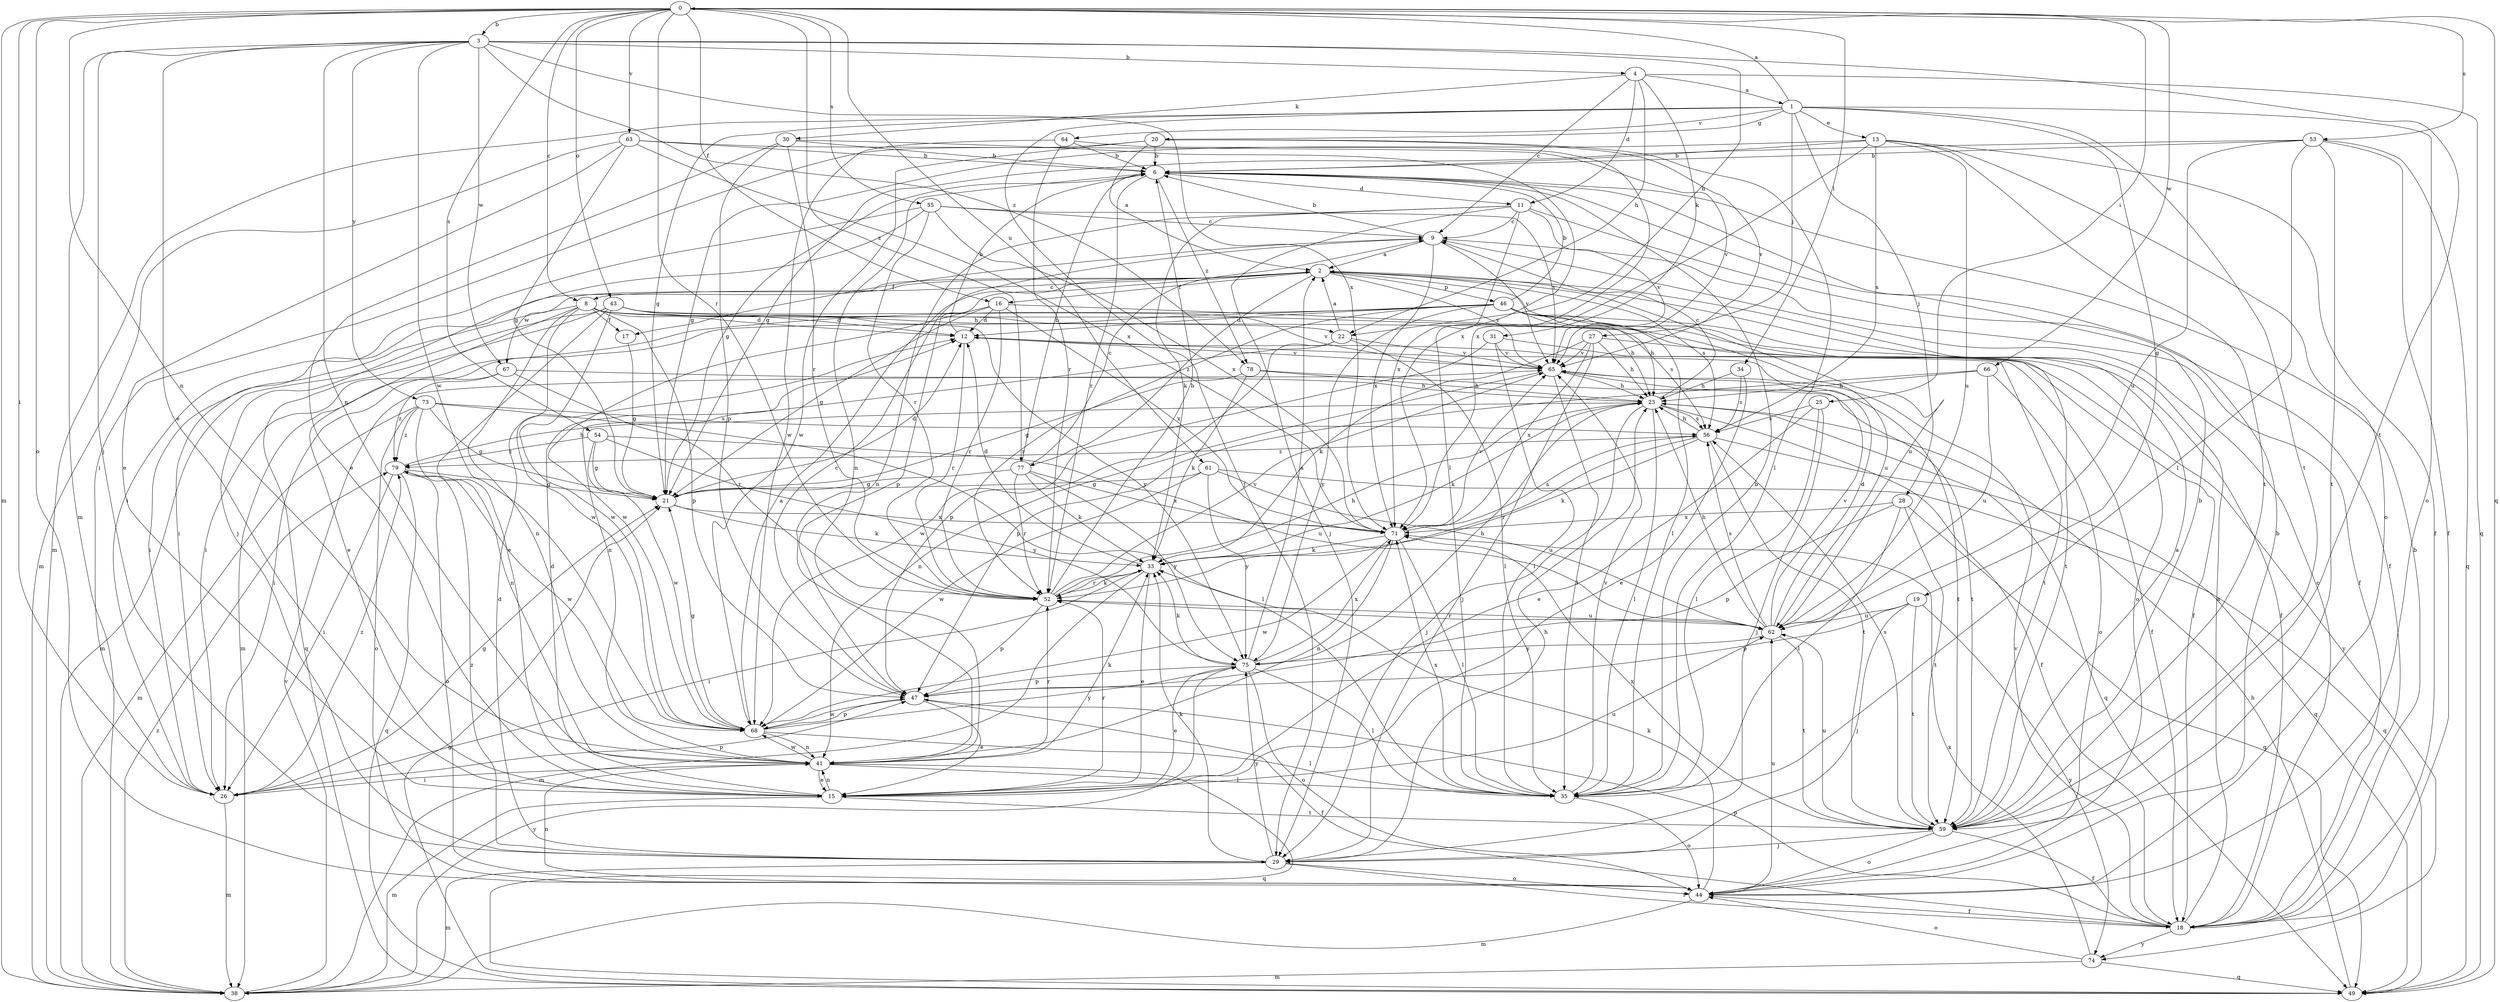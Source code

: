 strict digraph  {
0;
1;
2;
3;
4;
6;
8;
9;
11;
12;
13;
15;
16;
17;
18;
19;
20;
21;
22;
23;
25;
26;
27;
28;
29;
30;
31;
33;
34;
35;
38;
41;
43;
44;
46;
47;
49;
52;
53;
54;
55;
56;
59;
61;
62;
63;
64;
65;
66;
67;
68;
71;
73;
74;
75;
77;
78;
79;
0 -> 3  [label=b];
0 -> 8  [label=c];
0 -> 16  [label=f];
0 -> 25  [label=i];
0 -> 26  [label=i];
0 -> 34  [label=l];
0 -> 38  [label=m];
0 -> 41  [label=n];
0 -> 43  [label=o];
0 -> 44  [label=o];
0 -> 49  [label=q];
0 -> 52  [label=r];
0 -> 53  [label=s];
0 -> 54  [label=s];
0 -> 55  [label=s];
0 -> 61  [label=u];
0 -> 63  [label=v];
0 -> 66  [label=w];
0 -> 77  [label=z];
1 -> 0  [label=a];
1 -> 13  [label=e];
1 -> 19  [label=g];
1 -> 20  [label=g];
1 -> 21  [label=g];
1 -> 27  [label=j];
1 -> 28  [label=j];
1 -> 29  [label=j];
1 -> 38  [label=m];
1 -> 44  [label=o];
1 -> 59  [label=t];
1 -> 64  [label=v];
2 -> 8  [label=c];
2 -> 16  [label=f];
2 -> 26  [label=i];
2 -> 35  [label=l];
2 -> 46  [label=p];
2 -> 47  [label=p];
2 -> 56  [label=s];
2 -> 62  [label=u];
2 -> 65  [label=v];
2 -> 67  [label=w];
2 -> 77  [label=z];
3 -> 4  [label=b];
3 -> 15  [label=e];
3 -> 22  [label=h];
3 -> 29  [label=j];
3 -> 38  [label=m];
3 -> 41  [label=n];
3 -> 59  [label=t];
3 -> 67  [label=w];
3 -> 68  [label=w];
3 -> 71  [label=x];
3 -> 73  [label=y];
3 -> 78  [label=z];
4 -> 1  [label=a];
4 -> 9  [label=c];
4 -> 11  [label=d];
4 -> 22  [label=h];
4 -> 30  [label=k];
4 -> 31  [label=k];
4 -> 49  [label=q];
6 -> 11  [label=d];
6 -> 21  [label=g];
6 -> 41  [label=n];
6 -> 52  [label=r];
6 -> 78  [label=z];
8 -> 12  [label=d];
8 -> 15  [label=e];
8 -> 17  [label=f];
8 -> 22  [label=h];
8 -> 23  [label=h];
8 -> 26  [label=i];
8 -> 41  [label=n];
8 -> 47  [label=p];
8 -> 68  [label=w];
9 -> 2  [label=a];
9 -> 6  [label=b];
9 -> 17  [label=f];
9 -> 18  [label=f];
9 -> 65  [label=v];
9 -> 71  [label=x];
11 -> 9  [label=c];
11 -> 18  [label=f];
11 -> 29  [label=j];
11 -> 33  [label=k];
11 -> 41  [label=n];
11 -> 65  [label=v];
11 -> 71  [label=x];
12 -> 6  [label=b];
12 -> 52  [label=r];
12 -> 59  [label=t];
12 -> 65  [label=v];
13 -> 6  [label=b];
13 -> 18  [label=f];
13 -> 21  [label=g];
13 -> 44  [label=o];
13 -> 56  [label=s];
13 -> 59  [label=t];
13 -> 62  [label=u];
13 -> 71  [label=x];
15 -> 12  [label=d];
15 -> 38  [label=m];
15 -> 41  [label=n];
15 -> 52  [label=r];
15 -> 59  [label=t];
15 -> 62  [label=u];
16 -> 12  [label=d];
16 -> 18  [label=f];
16 -> 21  [label=g];
16 -> 52  [label=r];
16 -> 68  [label=w];
16 -> 71  [label=x];
17 -> 21  [label=g];
18 -> 2  [label=a];
18 -> 6  [label=b];
18 -> 9  [label=c];
18 -> 47  [label=p];
18 -> 65  [label=v];
18 -> 74  [label=y];
19 -> 29  [label=j];
19 -> 47  [label=p];
19 -> 59  [label=t];
19 -> 62  [label=u];
19 -> 74  [label=y];
20 -> 2  [label=a];
20 -> 6  [label=b];
20 -> 26  [label=i];
20 -> 35  [label=l];
20 -> 65  [label=v];
20 -> 68  [label=w];
21 -> 12  [label=d];
21 -> 33  [label=k];
21 -> 71  [label=x];
22 -> 2  [label=a];
22 -> 35  [label=l];
22 -> 41  [label=n];
22 -> 47  [label=p];
22 -> 65  [label=v];
23 -> 9  [label=c];
23 -> 18  [label=f];
23 -> 29  [label=j];
23 -> 33  [label=k];
23 -> 35  [label=l];
23 -> 49  [label=q];
23 -> 56  [label=s];
25 -> 15  [label=e];
25 -> 29  [label=j];
25 -> 35  [label=l];
25 -> 56  [label=s];
26 -> 21  [label=g];
26 -> 38  [label=m];
26 -> 47  [label=p];
26 -> 79  [label=z];
27 -> 23  [label=h];
27 -> 29  [label=j];
27 -> 33  [label=k];
27 -> 65  [label=v];
27 -> 71  [label=x];
27 -> 74  [label=y];
28 -> 35  [label=l];
28 -> 47  [label=p];
28 -> 49  [label=q];
28 -> 59  [label=t];
28 -> 71  [label=x];
29 -> 12  [label=d];
29 -> 18  [label=f];
29 -> 23  [label=h];
29 -> 33  [label=k];
29 -> 38  [label=m];
29 -> 44  [label=o];
29 -> 75  [label=y];
29 -> 79  [label=z];
30 -> 6  [label=b];
30 -> 15  [label=e];
30 -> 35  [label=l];
30 -> 47  [label=p];
30 -> 52  [label=r];
31 -> 18  [label=f];
31 -> 35  [label=l];
31 -> 65  [label=v];
31 -> 68  [label=w];
33 -> 12  [label=d];
33 -> 15  [label=e];
33 -> 26  [label=i];
33 -> 38  [label=m];
33 -> 52  [label=r];
34 -> 15  [label=e];
34 -> 23  [label=h];
34 -> 56  [label=s];
35 -> 6  [label=b];
35 -> 44  [label=o];
35 -> 65  [label=v];
35 -> 71  [label=x];
38 -> 65  [label=v];
38 -> 75  [label=y];
38 -> 79  [label=z];
41 -> 15  [label=e];
41 -> 26  [label=i];
41 -> 33  [label=k];
41 -> 35  [label=l];
41 -> 49  [label=q];
41 -> 52  [label=r];
41 -> 68  [label=w];
43 -> 12  [label=d];
43 -> 15  [label=e];
43 -> 38  [label=m];
43 -> 49  [label=q];
43 -> 56  [label=s];
43 -> 65  [label=v];
43 -> 68  [label=w];
43 -> 75  [label=y];
44 -> 6  [label=b];
44 -> 18  [label=f];
44 -> 33  [label=k];
44 -> 38  [label=m];
44 -> 41  [label=n];
44 -> 62  [label=u];
46 -> 6  [label=b];
46 -> 12  [label=d];
46 -> 18  [label=f];
46 -> 23  [label=h];
46 -> 26  [label=i];
46 -> 38  [label=m];
46 -> 44  [label=o];
46 -> 52  [label=r];
46 -> 59  [label=t];
46 -> 62  [label=u];
46 -> 75  [label=y];
47 -> 9  [label=c];
47 -> 15  [label=e];
47 -> 18  [label=f];
47 -> 68  [label=w];
49 -> 21  [label=g];
49 -> 23  [label=h];
52 -> 6  [label=b];
52 -> 23  [label=h];
52 -> 33  [label=k];
52 -> 47  [label=p];
52 -> 62  [label=u];
52 -> 65  [label=v];
53 -> 6  [label=b];
53 -> 18  [label=f];
53 -> 21  [label=g];
53 -> 35  [label=l];
53 -> 49  [label=q];
53 -> 59  [label=t];
53 -> 62  [label=u];
54 -> 21  [label=g];
54 -> 62  [label=u];
54 -> 68  [label=w];
54 -> 75  [label=y];
54 -> 79  [label=z];
55 -> 9  [label=c];
55 -> 26  [label=i];
55 -> 29  [label=j];
55 -> 52  [label=r];
55 -> 65  [label=v];
55 -> 71  [label=x];
56 -> 23  [label=h];
56 -> 33  [label=k];
56 -> 49  [label=q];
56 -> 52  [label=r];
56 -> 59  [label=t];
56 -> 79  [label=z];
59 -> 2  [label=a];
59 -> 6  [label=b];
59 -> 18  [label=f];
59 -> 29  [label=j];
59 -> 44  [label=o];
59 -> 56  [label=s];
59 -> 62  [label=u];
59 -> 71  [label=x];
61 -> 21  [label=g];
61 -> 49  [label=q];
61 -> 62  [label=u];
61 -> 68  [label=w];
61 -> 75  [label=y];
62 -> 12  [label=d];
62 -> 23  [label=h];
62 -> 52  [label=r];
62 -> 56  [label=s];
62 -> 59  [label=t];
62 -> 65  [label=v];
62 -> 75  [label=y];
63 -> 6  [label=b];
63 -> 15  [label=e];
63 -> 21  [label=g];
63 -> 38  [label=m];
63 -> 65  [label=v];
63 -> 71  [label=x];
64 -> 6  [label=b];
64 -> 52  [label=r];
64 -> 68  [label=w];
64 -> 71  [label=x];
65 -> 23  [label=h];
65 -> 35  [label=l];
65 -> 41  [label=n];
65 -> 59  [label=t];
66 -> 23  [label=h];
66 -> 44  [label=o];
66 -> 47  [label=p];
66 -> 62  [label=u];
67 -> 23  [label=h];
67 -> 26  [label=i];
67 -> 52  [label=r];
67 -> 79  [label=z];
68 -> 2  [label=a];
68 -> 21  [label=g];
68 -> 35  [label=l];
68 -> 41  [label=n];
68 -> 47  [label=p];
68 -> 75  [label=y];
71 -> 33  [label=k];
71 -> 35  [label=l];
71 -> 41  [label=n];
71 -> 56  [label=s];
71 -> 65  [label=v];
71 -> 68  [label=w];
73 -> 21  [label=g];
73 -> 35  [label=l];
73 -> 38  [label=m];
73 -> 41  [label=n];
73 -> 44  [label=o];
73 -> 56  [label=s];
73 -> 79  [label=z];
74 -> 38  [label=m];
74 -> 44  [label=o];
74 -> 49  [label=q];
74 -> 71  [label=x];
75 -> 2  [label=a];
75 -> 15  [label=e];
75 -> 23  [label=h];
75 -> 33  [label=k];
75 -> 35  [label=l];
75 -> 44  [label=o];
75 -> 47  [label=p];
75 -> 71  [label=x];
77 -> 6  [label=b];
77 -> 9  [label=c];
77 -> 21  [label=g];
77 -> 33  [label=k];
77 -> 52  [label=r];
77 -> 71  [label=x];
77 -> 75  [label=y];
78 -> 21  [label=g];
78 -> 23  [label=h];
78 -> 33  [label=k];
78 -> 59  [label=t];
79 -> 21  [label=g];
79 -> 23  [label=h];
79 -> 26  [label=i];
79 -> 44  [label=o];
79 -> 49  [label=q];
79 -> 68  [label=w];
}
